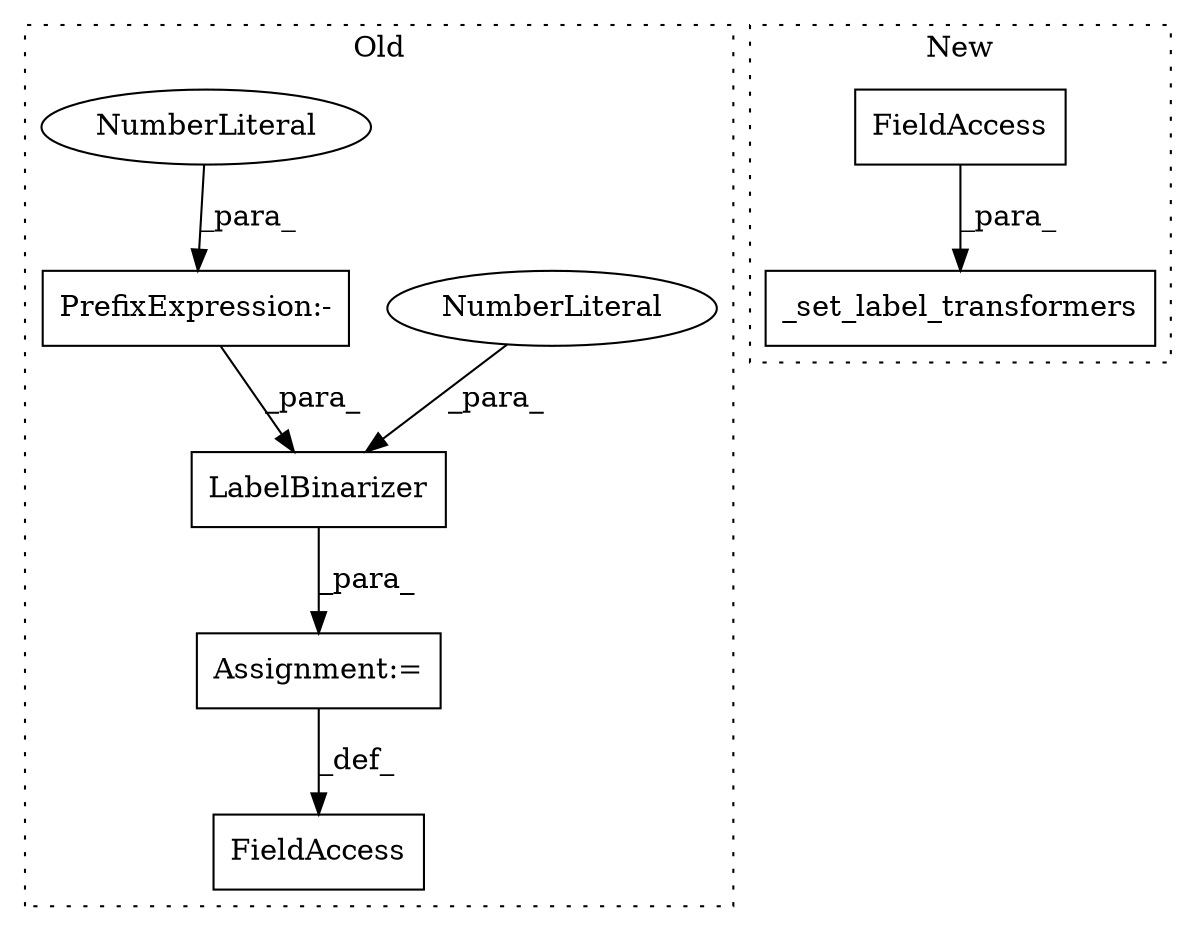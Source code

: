 digraph G {
subgraph cluster0 {
1 [label="LabelBinarizer" a="32" s="2432,2451" l="15,1" shape="box"];
3 [label="NumberLiteral" a="34" s="2450" l="1" shape="ellipse"];
4 [label="FieldAccess" a="22" s="2410" l="21" shape="box"];
5 [label="PrefixExpression:-" a="38" s="2447" l="1" shape="box"];
6 [label="NumberLiteral" a="34" s="2448" l="1" shape="ellipse"];
7 [label="Assignment:=" a="7" s="2431" l="1" shape="box"];
label = "Old";
style="dotted";
}
subgraph cluster1 {
2 [label="_set_label_transformers" a="32" s="2415,2440" l="24,1" shape="box"];
8 [label="FieldAccess" a="22" s="2439" l="1" shape="box"];
label = "New";
style="dotted";
}
1 -> 7 [label="_para_"];
3 -> 1 [label="_para_"];
5 -> 1 [label="_para_"];
6 -> 5 [label="_para_"];
7 -> 4 [label="_def_"];
8 -> 2 [label="_para_"];
}